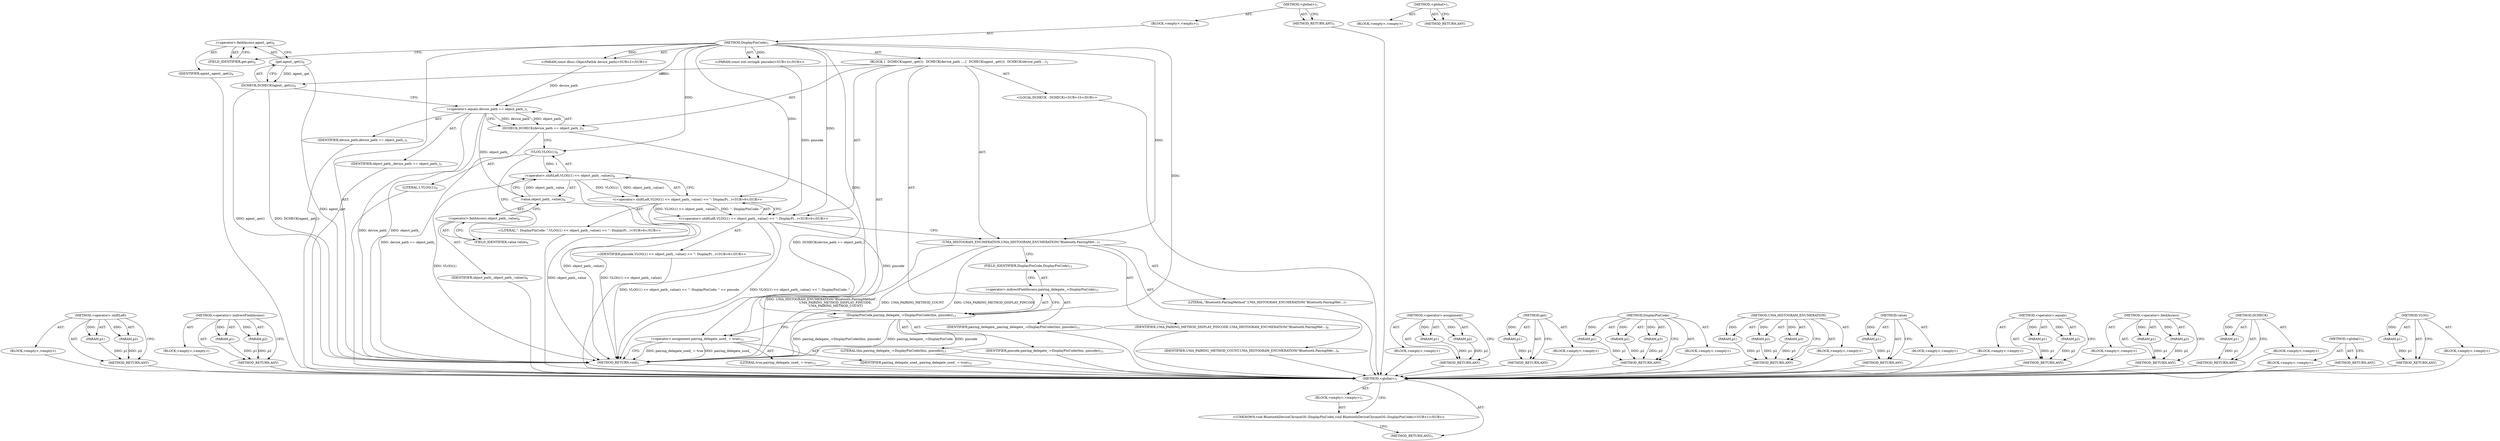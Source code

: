 digraph "&lt;global&gt;" {
vulnerable_93 [label=<(METHOD,&lt;operator&gt;.shiftLeft)>];
vulnerable_94 [label=<(PARAM,p1)>];
vulnerable_95 [label=<(PARAM,p2)>];
vulnerable_96 [label=<(BLOCK,&lt;empty&gt;,&lt;empty&gt;)>];
vulnerable_97 [label=<(METHOD_RETURN,ANY)>];
vulnerable_118 [label=<(METHOD,&lt;operator&gt;.indirectFieldAccess)>];
vulnerable_119 [label=<(PARAM,p1)>];
vulnerable_120 [label=<(PARAM,p2)>];
vulnerable_121 [label=<(BLOCK,&lt;empty&gt;,&lt;empty&gt;)>];
vulnerable_122 [label=<(METHOD_RETURN,ANY)>];
vulnerable_6 [label=<(METHOD,&lt;global&gt;)<SUB>1</SUB>>];
vulnerable_7 [label=<(BLOCK,&lt;empty&gt;,&lt;empty&gt;)<SUB>1</SUB>>];
vulnerable_8 [label=<(METHOD,DisplayPinCode)<SUB>1</SUB>>];
vulnerable_9 [label="<(PARAM,const dbus::ObjectPath&amp; device_path)<SUB>2</SUB>>"];
vulnerable_10 [label="<(PARAM,const std::string&amp; pincode)<SUB>3</SUB>>"];
vulnerable_11 [label=<(BLOCK,{
  DCHECK(agent_.get());
  DCHECK(device_path ...,{
  DCHECK(agent_.get());
  DCHECK(device_path ...)<SUB>3</SUB>>];
vulnerable_12 [label=<(DCHECK,DCHECK(agent_.get()))<SUB>4</SUB>>];
vulnerable_13 [label=<(get,agent_.get())<SUB>4</SUB>>];
vulnerable_14 [label=<(&lt;operator&gt;.fieldAccess,agent_.get)<SUB>4</SUB>>];
vulnerable_15 [label=<(IDENTIFIER,agent_,agent_.get())<SUB>4</SUB>>];
vulnerable_16 [label=<(FIELD_IDENTIFIER,get,get)<SUB>4</SUB>>];
vulnerable_17 [label=<(DCHECK,DCHECK(device_path == object_path_))<SUB>5</SUB>>];
vulnerable_18 [label=<(&lt;operator&gt;.equals,device_path == object_path_)<SUB>5</SUB>>];
vulnerable_19 [label=<(IDENTIFIER,device_path,device_path == object_path_)<SUB>5</SUB>>];
vulnerable_20 [label=<(IDENTIFIER,object_path_,device_path == object_path_)<SUB>5</SUB>>];
vulnerable_21 [label="<(&lt;operator&gt;.shiftLeft,VLOG(1) &lt;&lt; object_path_.value() &lt;&lt; &quot;: DisplayPi...)<SUB>6</SUB>>"];
vulnerable_22 [label="<(&lt;operator&gt;.shiftLeft,VLOG(1) &lt;&lt; object_path_.value() &lt;&lt; &quot;: DisplayPi...)<SUB>6</SUB>>"];
vulnerable_23 [label=<(&lt;operator&gt;.shiftLeft,VLOG(1) &lt;&lt; object_path_.value())<SUB>6</SUB>>];
vulnerable_24 [label=<(VLOG,VLOG(1))<SUB>6</SUB>>];
vulnerable_25 [label=<(LITERAL,1,VLOG(1))<SUB>6</SUB>>];
vulnerable_26 [label=<(value,object_path_.value())<SUB>6</SUB>>];
vulnerable_27 [label=<(&lt;operator&gt;.fieldAccess,object_path_.value)<SUB>6</SUB>>];
vulnerable_28 [label=<(IDENTIFIER,object_path_,object_path_.value())<SUB>6</SUB>>];
vulnerable_29 [label=<(FIELD_IDENTIFIER,value,value)<SUB>6</SUB>>];
vulnerable_30 [label="<(LITERAL,&quot;: DisplayPinCode: &quot;,VLOG(1) &lt;&lt; object_path_.value() &lt;&lt; &quot;: DisplayPi...)<SUB>6</SUB>>"];
vulnerable_31 [label="<(IDENTIFIER,pincode,VLOG(1) &lt;&lt; object_path_.value() &lt;&lt; &quot;: DisplayPi...)<SUB>6</SUB>>"];
vulnerable_32 [label=<(UMA_HISTOGRAM_ENUMERATION,UMA_HISTOGRAM_ENUMERATION(&quot;Bluetooth.PairingMet...)<SUB>7</SUB>>];
vulnerable_33 [label=<(LITERAL,&quot;Bluetooth.PairingMethod&quot;,UMA_HISTOGRAM_ENUMERATION(&quot;Bluetooth.PairingMet...)<SUB>7</SUB>>];
vulnerable_34 [label=<(IDENTIFIER,UMA_PAIRING_METHOD_DISPLAY_PINCODE,UMA_HISTOGRAM_ENUMERATION(&quot;Bluetooth.PairingMet...)<SUB>8</SUB>>];
vulnerable_35 [label=<(IDENTIFIER,UMA_PAIRING_METHOD_COUNT,UMA_HISTOGRAM_ENUMERATION(&quot;Bluetooth.PairingMet...)<SUB>9</SUB>>];
vulnerable_36 [label="<(LOCAL,DCHECK : DCHECK)<SUB>10</SUB>>"];
vulnerable_37 [label=<(DisplayPinCode,pairing_delegate_-&gt;DisplayPinCode(this, pincode))<SUB>11</SUB>>];
vulnerable_38 [label=<(&lt;operator&gt;.indirectFieldAccess,pairing_delegate_-&gt;DisplayPinCode)<SUB>11</SUB>>];
vulnerable_39 [label=<(IDENTIFIER,pairing_delegate_,pairing_delegate_-&gt;DisplayPinCode(this, pincode))<SUB>11</SUB>>];
vulnerable_40 [label=<(FIELD_IDENTIFIER,DisplayPinCode,DisplayPinCode)<SUB>11</SUB>>];
vulnerable_41 [label=<(LITERAL,this,pairing_delegate_-&gt;DisplayPinCode(this, pincode))<SUB>11</SUB>>];
vulnerable_42 [label=<(IDENTIFIER,pincode,pairing_delegate_-&gt;DisplayPinCode(this, pincode))<SUB>11</SUB>>];
vulnerable_43 [label=<(&lt;operator&gt;.assignment,pairing_delegate_used_ = true)<SUB>12</SUB>>];
vulnerable_44 [label=<(IDENTIFIER,pairing_delegate_used_,pairing_delegate_used_ = true)<SUB>12</SUB>>];
vulnerable_45 [label=<(LITERAL,true,pairing_delegate_used_ = true)<SUB>12</SUB>>];
vulnerable_46 [label=<(METHOD_RETURN,void)<SUB>1</SUB>>];
vulnerable_48 [label=<(METHOD_RETURN,ANY)<SUB>1</SUB>>];
vulnerable_123 [label=<(METHOD,&lt;operator&gt;.assignment)>];
vulnerable_124 [label=<(PARAM,p1)>];
vulnerable_125 [label=<(PARAM,p2)>];
vulnerable_126 [label=<(BLOCK,&lt;empty&gt;,&lt;empty&gt;)>];
vulnerable_127 [label=<(METHOD_RETURN,ANY)>];
vulnerable_79 [label=<(METHOD,get)>];
vulnerable_80 [label=<(PARAM,p1)>];
vulnerable_81 [label=<(BLOCK,&lt;empty&gt;,&lt;empty&gt;)>];
vulnerable_82 [label=<(METHOD_RETURN,ANY)>];
vulnerable_112 [label=<(METHOD,DisplayPinCode)>];
vulnerable_113 [label=<(PARAM,p1)>];
vulnerable_114 [label=<(PARAM,p2)>];
vulnerable_115 [label=<(PARAM,p3)>];
vulnerable_116 [label=<(BLOCK,&lt;empty&gt;,&lt;empty&gt;)>];
vulnerable_117 [label=<(METHOD_RETURN,ANY)>];
vulnerable_106 [label=<(METHOD,UMA_HISTOGRAM_ENUMERATION)>];
vulnerable_107 [label=<(PARAM,p1)>];
vulnerable_108 [label=<(PARAM,p2)>];
vulnerable_109 [label=<(PARAM,p3)>];
vulnerable_110 [label=<(BLOCK,&lt;empty&gt;,&lt;empty&gt;)>];
vulnerable_111 [label=<(METHOD_RETURN,ANY)>];
vulnerable_102 [label=<(METHOD,value)>];
vulnerable_103 [label=<(PARAM,p1)>];
vulnerable_104 [label=<(BLOCK,&lt;empty&gt;,&lt;empty&gt;)>];
vulnerable_105 [label=<(METHOD_RETURN,ANY)>];
vulnerable_88 [label=<(METHOD,&lt;operator&gt;.equals)>];
vulnerable_89 [label=<(PARAM,p1)>];
vulnerable_90 [label=<(PARAM,p2)>];
vulnerable_91 [label=<(BLOCK,&lt;empty&gt;,&lt;empty&gt;)>];
vulnerable_92 [label=<(METHOD_RETURN,ANY)>];
vulnerable_83 [label=<(METHOD,&lt;operator&gt;.fieldAccess)>];
vulnerable_84 [label=<(PARAM,p1)>];
vulnerable_85 [label=<(PARAM,p2)>];
vulnerable_86 [label=<(BLOCK,&lt;empty&gt;,&lt;empty&gt;)>];
vulnerable_87 [label=<(METHOD_RETURN,ANY)>];
vulnerable_75 [label=<(METHOD,DCHECK)>];
vulnerable_76 [label=<(PARAM,p1)>];
vulnerable_77 [label=<(BLOCK,&lt;empty&gt;,&lt;empty&gt;)>];
vulnerable_78 [label=<(METHOD_RETURN,ANY)>];
vulnerable_69 [label=<(METHOD,&lt;global&gt;)<SUB>1</SUB>>];
vulnerable_70 [label=<(BLOCK,&lt;empty&gt;,&lt;empty&gt;)>];
vulnerable_71 [label=<(METHOD_RETURN,ANY)>];
vulnerable_98 [label=<(METHOD,VLOG)>];
vulnerable_99 [label=<(PARAM,p1)>];
vulnerable_100 [label=<(BLOCK,&lt;empty&gt;,&lt;empty&gt;)>];
vulnerable_101 [label=<(METHOD_RETURN,ANY)>];
fixed_6 [label=<(METHOD,&lt;global&gt;)<SUB>1</SUB>>];
fixed_7 [label=<(BLOCK,&lt;empty&gt;,&lt;empty&gt;)<SUB>1</SUB>>];
fixed_8 [label="<(UNKNOWN,void BluetoothDeviceChromeOS::DisplayPinCode(,void BluetoothDeviceChromeOS::DisplayPinCode()<SUB>1</SUB>>"];
fixed_9 [label=<(METHOD_RETURN,ANY)<SUB>1</SUB>>];
fixed_14 [label=<(METHOD,&lt;global&gt;)<SUB>1</SUB>>];
fixed_15 [label=<(BLOCK,&lt;empty&gt;,&lt;empty&gt;)>];
fixed_16 [label=<(METHOD_RETURN,ANY)>];
vulnerable_93 -> vulnerable_94  [key=0, label="AST: "];
vulnerable_93 -> vulnerable_94  [key=1, label="DDG: "];
vulnerable_93 -> vulnerable_96  [key=0, label="AST: "];
vulnerable_93 -> vulnerable_95  [key=0, label="AST: "];
vulnerable_93 -> vulnerable_95  [key=1, label="DDG: "];
vulnerable_93 -> vulnerable_97  [key=0, label="AST: "];
vulnerable_93 -> vulnerable_97  [key=1, label="CFG: "];
vulnerable_94 -> vulnerable_97  [key=0, label="DDG: p1"];
vulnerable_95 -> vulnerable_97  [key=0, label="DDG: p2"];
vulnerable_96 -> fixed_6  [key=0];
vulnerable_97 -> fixed_6  [key=0];
vulnerable_118 -> vulnerable_119  [key=0, label="AST: "];
vulnerable_118 -> vulnerable_119  [key=1, label="DDG: "];
vulnerable_118 -> vulnerable_121  [key=0, label="AST: "];
vulnerable_118 -> vulnerable_120  [key=0, label="AST: "];
vulnerable_118 -> vulnerable_120  [key=1, label="DDG: "];
vulnerable_118 -> vulnerable_122  [key=0, label="AST: "];
vulnerable_118 -> vulnerable_122  [key=1, label="CFG: "];
vulnerable_119 -> vulnerable_122  [key=0, label="DDG: p1"];
vulnerable_120 -> vulnerable_122  [key=0, label="DDG: p2"];
vulnerable_121 -> fixed_6  [key=0];
vulnerable_122 -> fixed_6  [key=0];
vulnerable_6 -> vulnerable_7  [key=0, label="AST: "];
vulnerable_6 -> vulnerable_48  [key=0, label="AST: "];
vulnerable_6 -> vulnerable_48  [key=1, label="CFG: "];
vulnerable_7 -> vulnerable_8  [key=0, label="AST: "];
vulnerable_8 -> vulnerable_9  [key=0, label="AST: "];
vulnerable_8 -> vulnerable_9  [key=1, label="DDG: "];
vulnerable_8 -> vulnerable_10  [key=0, label="AST: "];
vulnerable_8 -> vulnerable_10  [key=1, label="DDG: "];
vulnerable_8 -> vulnerable_11  [key=0, label="AST: "];
vulnerable_8 -> vulnerable_46  [key=0, label="AST: "];
vulnerable_8 -> vulnerable_16  [key=0, label="CFG: "];
vulnerable_8 -> vulnerable_43  [key=0, label="DDG: "];
vulnerable_8 -> vulnerable_21  [key=0, label="DDG: "];
vulnerable_8 -> vulnerable_32  [key=0, label="DDG: "];
vulnerable_8 -> vulnerable_37  [key=0, label="DDG: "];
vulnerable_8 -> vulnerable_18  [key=0, label="DDG: "];
vulnerable_8 -> vulnerable_22  [key=0, label="DDG: "];
vulnerable_8 -> vulnerable_24  [key=0, label="DDG: "];
vulnerable_9 -> vulnerable_18  [key=0, label="DDG: device_path"];
vulnerable_10 -> vulnerable_21  [key=0, label="DDG: pincode"];
vulnerable_11 -> vulnerable_12  [key=0, label="AST: "];
vulnerable_11 -> vulnerable_17  [key=0, label="AST: "];
vulnerable_11 -> vulnerable_21  [key=0, label="AST: "];
vulnerable_11 -> vulnerable_32  [key=0, label="AST: "];
vulnerable_11 -> vulnerable_36  [key=0, label="AST: "];
vulnerable_11 -> vulnerable_37  [key=0, label="AST: "];
vulnerable_11 -> vulnerable_43  [key=0, label="AST: "];
vulnerable_12 -> vulnerable_13  [key=0, label="AST: "];
vulnerable_12 -> vulnerable_18  [key=0, label="CFG: "];
vulnerable_12 -> vulnerable_46  [key=0, label="DDG: agent_.get()"];
vulnerable_12 -> vulnerable_46  [key=1, label="DDG: DCHECK(agent_.get())"];
vulnerable_13 -> vulnerable_14  [key=0, label="AST: "];
vulnerable_13 -> vulnerable_12  [key=0, label="CFG: "];
vulnerable_13 -> vulnerable_12  [key=1, label="DDG: agent_.get"];
vulnerable_13 -> vulnerable_46  [key=0, label="DDG: agent_.get"];
vulnerable_14 -> vulnerable_15  [key=0, label="AST: "];
vulnerable_14 -> vulnerable_16  [key=0, label="AST: "];
vulnerable_14 -> vulnerable_13  [key=0, label="CFG: "];
vulnerable_15 -> fixed_6  [key=0];
vulnerable_16 -> vulnerable_14  [key=0, label="CFG: "];
vulnerable_17 -> vulnerable_18  [key=0, label="AST: "];
vulnerable_17 -> vulnerable_24  [key=0, label="CFG: "];
vulnerable_17 -> vulnerable_46  [key=0, label="DDG: device_path == object_path_"];
vulnerable_17 -> vulnerable_46  [key=1, label="DDG: DCHECK(device_path == object_path_)"];
vulnerable_18 -> vulnerable_19  [key=0, label="AST: "];
vulnerable_18 -> vulnerable_20  [key=0, label="AST: "];
vulnerable_18 -> vulnerable_17  [key=0, label="CFG: "];
vulnerable_18 -> vulnerable_17  [key=1, label="DDG: device_path"];
vulnerable_18 -> vulnerable_17  [key=2, label="DDG: object_path_"];
vulnerable_18 -> vulnerable_46  [key=0, label="DDG: device_path"];
vulnerable_18 -> vulnerable_46  [key=1, label="DDG: object_path_"];
vulnerable_18 -> vulnerable_26  [key=0, label="DDG: object_path_"];
vulnerable_19 -> fixed_6  [key=0];
vulnerable_20 -> fixed_6  [key=0];
vulnerable_21 -> vulnerable_22  [key=0, label="AST: "];
vulnerable_21 -> vulnerable_31  [key=0, label="AST: "];
vulnerable_21 -> vulnerable_32  [key=0, label="CFG: "];
vulnerable_21 -> vulnerable_46  [key=0, label="DDG: VLOG(1) &lt;&lt; object_path_.value() &lt;&lt; &quot;: DisplayPinCode: &quot;"];
vulnerable_21 -> vulnerable_46  [key=1, label="DDG: VLOG(1) &lt;&lt; object_path_.value() &lt;&lt; &quot;: DisplayPinCode: &quot; &lt;&lt; pincode"];
vulnerable_21 -> vulnerable_37  [key=0, label="DDG: pincode"];
vulnerable_22 -> vulnerable_23  [key=0, label="AST: "];
vulnerable_22 -> vulnerable_30  [key=0, label="AST: "];
vulnerable_22 -> vulnerable_21  [key=0, label="CFG: "];
vulnerable_22 -> vulnerable_21  [key=1, label="DDG: VLOG(1) &lt;&lt; object_path_.value()"];
vulnerable_22 -> vulnerable_21  [key=2, label="DDG: &quot;: DisplayPinCode: &quot;"];
vulnerable_22 -> vulnerable_46  [key=0, label="DDG: VLOG(1) &lt;&lt; object_path_.value()"];
vulnerable_23 -> vulnerable_24  [key=0, label="AST: "];
vulnerable_23 -> vulnerable_26  [key=0, label="AST: "];
vulnerable_23 -> vulnerable_22  [key=0, label="CFG: "];
vulnerable_23 -> vulnerable_22  [key=1, label="DDG: VLOG(1)"];
vulnerable_23 -> vulnerable_22  [key=2, label="DDG: object_path_.value()"];
vulnerable_23 -> vulnerable_46  [key=0, label="DDG: VLOG(1)"];
vulnerable_23 -> vulnerable_46  [key=1, label="DDG: object_path_.value()"];
vulnerable_24 -> vulnerable_25  [key=0, label="AST: "];
vulnerable_24 -> vulnerable_29  [key=0, label="CFG: "];
vulnerable_24 -> vulnerable_23  [key=0, label="DDG: 1"];
vulnerable_25 -> fixed_6  [key=0];
vulnerable_26 -> vulnerable_27  [key=0, label="AST: "];
vulnerable_26 -> vulnerable_23  [key=0, label="CFG: "];
vulnerable_26 -> vulnerable_23  [key=1, label="DDG: object_path_.value"];
vulnerable_26 -> vulnerable_46  [key=0, label="DDG: object_path_.value"];
vulnerable_27 -> vulnerable_28  [key=0, label="AST: "];
vulnerable_27 -> vulnerable_29  [key=0, label="AST: "];
vulnerable_27 -> vulnerable_26  [key=0, label="CFG: "];
vulnerable_28 -> fixed_6  [key=0];
vulnerable_29 -> vulnerable_27  [key=0, label="CFG: "];
vulnerable_30 -> fixed_6  [key=0];
vulnerable_31 -> fixed_6  [key=0];
vulnerable_32 -> vulnerable_33  [key=0, label="AST: "];
vulnerable_32 -> vulnerable_34  [key=0, label="AST: "];
vulnerable_32 -> vulnerable_35  [key=0, label="AST: "];
vulnerable_32 -> vulnerable_40  [key=0, label="CFG: "];
vulnerable_32 -> vulnerable_46  [key=0, label="DDG: UMA_PAIRING_METHOD_DISPLAY_PINCODE"];
vulnerable_32 -> vulnerable_46  [key=1, label="DDG: UMA_HISTOGRAM_ENUMERATION(&quot;Bluetooth.PairingMethod&quot;,
                            UMA_PAIRING_METHOD_DISPLAY_PINCODE,
                            UMA_PAIRING_METHOD_COUNT)"];
vulnerable_32 -> vulnerable_46  [key=2, label="DDG: UMA_PAIRING_METHOD_COUNT"];
vulnerable_33 -> fixed_6  [key=0];
vulnerable_34 -> fixed_6  [key=0];
vulnerable_35 -> fixed_6  [key=0];
vulnerable_36 -> fixed_6  [key=0];
vulnerable_37 -> vulnerable_38  [key=0, label="AST: "];
vulnerable_37 -> vulnerable_41  [key=0, label="AST: "];
vulnerable_37 -> vulnerable_42  [key=0, label="AST: "];
vulnerable_37 -> vulnerable_43  [key=0, label="CFG: "];
vulnerable_37 -> vulnerable_46  [key=0, label="DDG: pairing_delegate_-&gt;DisplayPinCode"];
vulnerable_37 -> vulnerable_46  [key=1, label="DDG: pincode"];
vulnerable_37 -> vulnerable_46  [key=2, label="DDG: pairing_delegate_-&gt;DisplayPinCode(this, pincode)"];
vulnerable_38 -> vulnerable_39  [key=0, label="AST: "];
vulnerable_38 -> vulnerable_40  [key=0, label="AST: "];
vulnerable_38 -> vulnerable_37  [key=0, label="CFG: "];
vulnerable_39 -> fixed_6  [key=0];
vulnerable_40 -> vulnerable_38  [key=0, label="CFG: "];
vulnerable_41 -> fixed_6  [key=0];
vulnerable_42 -> fixed_6  [key=0];
vulnerable_43 -> vulnerable_44  [key=0, label="AST: "];
vulnerable_43 -> vulnerable_45  [key=0, label="AST: "];
vulnerable_43 -> vulnerable_46  [key=0, label="CFG: "];
vulnerable_43 -> vulnerable_46  [key=1, label="DDG: pairing_delegate_used_ = true"];
vulnerable_43 -> vulnerable_46  [key=2, label="DDG: pairing_delegate_used_"];
vulnerable_44 -> fixed_6  [key=0];
vulnerable_45 -> fixed_6  [key=0];
vulnerable_46 -> fixed_6  [key=0];
vulnerable_48 -> fixed_6  [key=0];
vulnerable_123 -> vulnerable_124  [key=0, label="AST: "];
vulnerable_123 -> vulnerable_124  [key=1, label="DDG: "];
vulnerable_123 -> vulnerable_126  [key=0, label="AST: "];
vulnerable_123 -> vulnerable_125  [key=0, label="AST: "];
vulnerable_123 -> vulnerable_125  [key=1, label="DDG: "];
vulnerable_123 -> vulnerable_127  [key=0, label="AST: "];
vulnerable_123 -> vulnerable_127  [key=1, label="CFG: "];
vulnerable_124 -> vulnerable_127  [key=0, label="DDG: p1"];
vulnerable_125 -> vulnerable_127  [key=0, label="DDG: p2"];
vulnerable_126 -> fixed_6  [key=0];
vulnerable_127 -> fixed_6  [key=0];
vulnerable_79 -> vulnerable_80  [key=0, label="AST: "];
vulnerable_79 -> vulnerable_80  [key=1, label="DDG: "];
vulnerable_79 -> vulnerable_81  [key=0, label="AST: "];
vulnerable_79 -> vulnerable_82  [key=0, label="AST: "];
vulnerable_79 -> vulnerable_82  [key=1, label="CFG: "];
vulnerable_80 -> vulnerable_82  [key=0, label="DDG: p1"];
vulnerable_81 -> fixed_6  [key=0];
vulnerable_82 -> fixed_6  [key=0];
vulnerable_112 -> vulnerable_113  [key=0, label="AST: "];
vulnerable_112 -> vulnerable_113  [key=1, label="DDG: "];
vulnerable_112 -> vulnerable_116  [key=0, label="AST: "];
vulnerable_112 -> vulnerable_114  [key=0, label="AST: "];
vulnerable_112 -> vulnerable_114  [key=1, label="DDG: "];
vulnerable_112 -> vulnerable_117  [key=0, label="AST: "];
vulnerable_112 -> vulnerable_117  [key=1, label="CFG: "];
vulnerable_112 -> vulnerable_115  [key=0, label="AST: "];
vulnerable_112 -> vulnerable_115  [key=1, label="DDG: "];
vulnerable_113 -> vulnerable_117  [key=0, label="DDG: p1"];
vulnerable_114 -> vulnerable_117  [key=0, label="DDG: p2"];
vulnerable_115 -> vulnerable_117  [key=0, label="DDG: p3"];
vulnerable_116 -> fixed_6  [key=0];
vulnerable_117 -> fixed_6  [key=0];
vulnerable_106 -> vulnerable_107  [key=0, label="AST: "];
vulnerable_106 -> vulnerable_107  [key=1, label="DDG: "];
vulnerable_106 -> vulnerable_110  [key=0, label="AST: "];
vulnerable_106 -> vulnerable_108  [key=0, label="AST: "];
vulnerable_106 -> vulnerable_108  [key=1, label="DDG: "];
vulnerable_106 -> vulnerable_111  [key=0, label="AST: "];
vulnerable_106 -> vulnerable_111  [key=1, label="CFG: "];
vulnerable_106 -> vulnerable_109  [key=0, label="AST: "];
vulnerable_106 -> vulnerable_109  [key=1, label="DDG: "];
vulnerable_107 -> vulnerable_111  [key=0, label="DDG: p1"];
vulnerable_108 -> vulnerable_111  [key=0, label="DDG: p2"];
vulnerable_109 -> vulnerable_111  [key=0, label="DDG: p3"];
vulnerable_110 -> fixed_6  [key=0];
vulnerable_111 -> fixed_6  [key=0];
vulnerable_102 -> vulnerable_103  [key=0, label="AST: "];
vulnerable_102 -> vulnerable_103  [key=1, label="DDG: "];
vulnerable_102 -> vulnerable_104  [key=0, label="AST: "];
vulnerable_102 -> vulnerable_105  [key=0, label="AST: "];
vulnerable_102 -> vulnerable_105  [key=1, label="CFG: "];
vulnerable_103 -> vulnerable_105  [key=0, label="DDG: p1"];
vulnerable_104 -> fixed_6  [key=0];
vulnerable_105 -> fixed_6  [key=0];
vulnerable_88 -> vulnerable_89  [key=0, label="AST: "];
vulnerable_88 -> vulnerable_89  [key=1, label="DDG: "];
vulnerable_88 -> vulnerable_91  [key=0, label="AST: "];
vulnerable_88 -> vulnerable_90  [key=0, label="AST: "];
vulnerable_88 -> vulnerable_90  [key=1, label="DDG: "];
vulnerable_88 -> vulnerable_92  [key=0, label="AST: "];
vulnerable_88 -> vulnerable_92  [key=1, label="CFG: "];
vulnerable_89 -> vulnerable_92  [key=0, label="DDG: p1"];
vulnerable_90 -> vulnerable_92  [key=0, label="DDG: p2"];
vulnerable_91 -> fixed_6  [key=0];
vulnerable_92 -> fixed_6  [key=0];
vulnerable_83 -> vulnerable_84  [key=0, label="AST: "];
vulnerable_83 -> vulnerable_84  [key=1, label="DDG: "];
vulnerable_83 -> vulnerable_86  [key=0, label="AST: "];
vulnerable_83 -> vulnerable_85  [key=0, label="AST: "];
vulnerable_83 -> vulnerable_85  [key=1, label="DDG: "];
vulnerable_83 -> vulnerable_87  [key=0, label="AST: "];
vulnerable_83 -> vulnerable_87  [key=1, label="CFG: "];
vulnerable_84 -> vulnerable_87  [key=0, label="DDG: p1"];
vulnerable_85 -> vulnerable_87  [key=0, label="DDG: p2"];
vulnerable_86 -> fixed_6  [key=0];
vulnerable_87 -> fixed_6  [key=0];
vulnerable_75 -> vulnerable_76  [key=0, label="AST: "];
vulnerable_75 -> vulnerable_76  [key=1, label="DDG: "];
vulnerable_75 -> vulnerable_77  [key=0, label="AST: "];
vulnerable_75 -> vulnerable_78  [key=0, label="AST: "];
vulnerable_75 -> vulnerable_78  [key=1, label="CFG: "];
vulnerable_76 -> vulnerable_78  [key=0, label="DDG: p1"];
vulnerable_77 -> fixed_6  [key=0];
vulnerable_78 -> fixed_6  [key=0];
vulnerable_69 -> vulnerable_70  [key=0, label="AST: "];
vulnerable_69 -> vulnerable_71  [key=0, label="AST: "];
vulnerable_69 -> vulnerable_71  [key=1, label="CFG: "];
vulnerable_70 -> fixed_6  [key=0];
vulnerable_71 -> fixed_6  [key=0];
vulnerable_98 -> vulnerable_99  [key=0, label="AST: "];
vulnerable_98 -> vulnerable_99  [key=1, label="DDG: "];
vulnerable_98 -> vulnerable_100  [key=0, label="AST: "];
vulnerable_98 -> vulnerable_101  [key=0, label="AST: "];
vulnerable_98 -> vulnerable_101  [key=1, label="CFG: "];
vulnerable_99 -> vulnerable_101  [key=0, label="DDG: p1"];
vulnerable_100 -> fixed_6  [key=0];
vulnerable_101 -> fixed_6  [key=0];
fixed_6 -> fixed_7  [key=0, label="AST: "];
fixed_6 -> fixed_9  [key=0, label="AST: "];
fixed_6 -> fixed_8  [key=0, label="CFG: "];
fixed_7 -> fixed_8  [key=0, label="AST: "];
fixed_8 -> fixed_9  [key=0, label="CFG: "];
fixed_14 -> fixed_15  [key=0, label="AST: "];
fixed_14 -> fixed_16  [key=0, label="AST: "];
fixed_14 -> fixed_16  [key=1, label="CFG: "];
}
